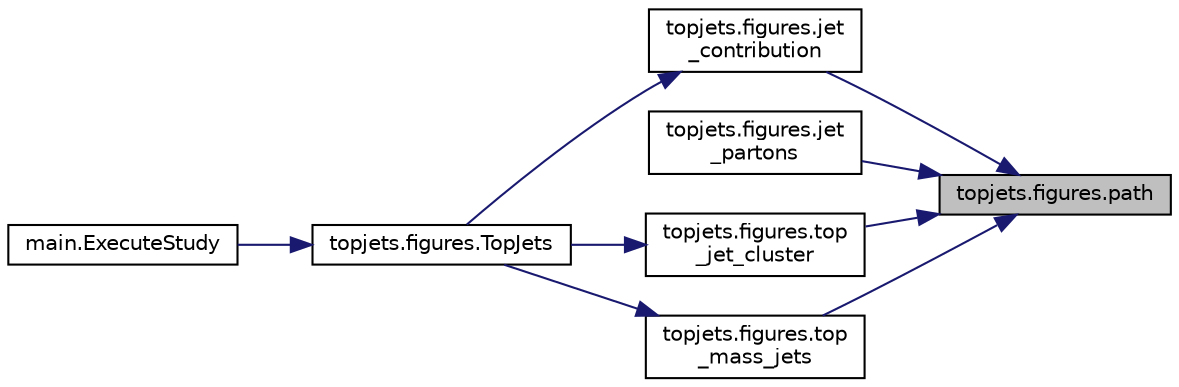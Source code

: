 digraph "topjets.figures.path"
{
 // INTERACTIVE_SVG=YES
 // LATEX_PDF_SIZE
  edge [fontname="Helvetica",fontsize="10",labelfontname="Helvetica",labelfontsize="10"];
  node [fontname="Helvetica",fontsize="10",shape=record];
  rankdir="RL";
  Node1 [label="topjets.figures.path",height=0.2,width=0.4,color="black", fillcolor="grey75", style="filled", fontcolor="black",tooltip=" "];
  Node1 -> Node2 [dir="back",color="midnightblue",fontsize="10",style="solid",fontname="Helvetica"];
  Node2 [label="topjets.figures.jet\l_contribution",height=0.2,width=0.4,color="black", fillcolor="white", style="filled",URL="$namespacetopjets_1_1figures.html#a7b0ce4be5c33f468a3fafe0015ea87b6",tooltip=" "];
  Node2 -> Node3 [dir="back",color="midnightblue",fontsize="10",style="solid",fontname="Helvetica"];
  Node3 [label="topjets.figures.TopJets",height=0.2,width=0.4,color="black", fillcolor="white", style="filled",URL="$namespacetopjets_1_1figures.html#aa7f75ee58012a93e0d54ea73c88bd9fb",tooltip=" "];
  Node3 -> Node4 [dir="back",color="midnightblue",fontsize="10",style="solid",fontname="Helvetica"];
  Node4 [label="main.ExecuteStudy",height=0.2,width=0.4,color="black", fillcolor="white", style="filled",URL="$namespacemain.html#a7afac8f5e46c718321f188d7888c2de0",tooltip=" "];
  Node1 -> Node5 [dir="back",color="midnightblue",fontsize="10",style="solid",fontname="Helvetica"];
  Node5 [label="topjets.figures.jet\l_partons",height=0.2,width=0.4,color="black", fillcolor="white", style="filled",URL="$namespacetopjets_1_1figures.html#a5b399afa5e9c92e2d3232479b70879e1",tooltip=" "];
  Node1 -> Node6 [dir="back",color="midnightblue",fontsize="10",style="solid",fontname="Helvetica"];
  Node6 [label="topjets.figures.top\l_jet_cluster",height=0.2,width=0.4,color="black", fillcolor="white", style="filled",URL="$namespacetopjets_1_1figures.html#a7be250620ef82d725fa29b10fa7e1aff",tooltip=" "];
  Node6 -> Node3 [dir="back",color="midnightblue",fontsize="10",style="solid",fontname="Helvetica"];
  Node1 -> Node7 [dir="back",color="midnightblue",fontsize="10",style="solid",fontname="Helvetica"];
  Node7 [label="topjets.figures.top\l_mass_jets",height=0.2,width=0.4,color="black", fillcolor="white", style="filled",URL="$namespacetopjets_1_1figures.html#a938bbdc505d069559a1b5da3558a8762",tooltip=" "];
  Node7 -> Node3 [dir="back",color="midnightblue",fontsize="10",style="solid",fontname="Helvetica"];
}
